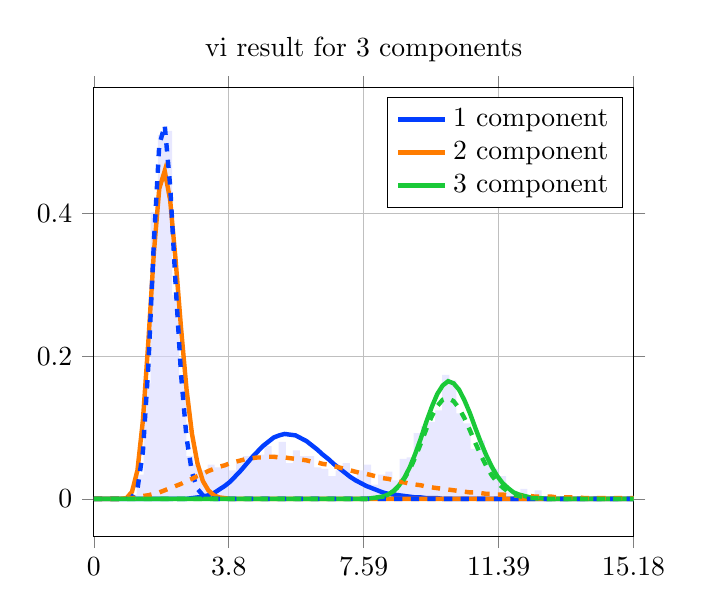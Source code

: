 \begin{tikzpicture}
\begin{axis}[title={vi result for 3 components}, yticklabel style={/pgf/number format/fixed,
            /pgf/number format/precision=3}, grid={major}, yminorgrids={true}, tick align={outside}, xtick={0.0,3.796,7.592,11.387,15.183}, xmin={0.0}, xmax={15.183}, scaled y ticks={false}]
    \addplot[ybar interval, fill={blue!15}, forget plot, opacity={0.6}, draw={none}, bar width={5.0e-6}]
        table[row sep={\\}]
        {
            \\
            1.0  0.006  \\
            1.2  0.034  \\
            1.4  0.162  \\
            1.6  0.402  \\
            1.8  0.51  \\
            2.0  0.516  \\
            2.2  0.286  \\
            2.4  0.17  \\
            2.6  0.06  \\
            2.8  0.048  \\
            3.0  0.04  \\
            3.2  0.048  \\
            3.4  0.044  \\
            3.6  0.048  \\
            3.8  0.04  \\
            4.0  0.054  \\
            4.2  0.06  \\
            4.4  0.062  \\
            4.6  0.062  \\
            4.8  0.074  \\
            5.0  0.062  \\
            5.2  0.08  \\
            5.4  0.05  \\
            5.6  0.068  \\
            5.8  0.06  \\
            6.0  0.06  \\
            6.2  0.044  \\
            6.4  0.042  \\
            6.6  0.032  \\
            6.8  0.04  \\
            7.0  0.05  \\
            7.2  0.03  \\
            7.4  0.04  \\
            7.6  0.048  \\
            7.8  0.02  \\
            8.0  0.034  \\
            8.2  0.038  \\
            8.4  0.026  \\
            8.6  0.056  \\
            8.8  0.058  \\
            9.0  0.092  \\
            9.2  0.102  \\
            9.4  0.108  \\
            9.6  0.124  \\
            9.8  0.174  \\
            10.0  0.166  \\
            10.2  0.12  \\
            10.4  0.106  \\
            10.6  0.07  \\
            10.8  0.082  \\
            11.0  0.05  \\
            11.2  0.042  \\
            11.4  0.032  \\
            11.6  0.01  \\
            11.8  0.008  \\
            12.0  0.014  \\
            12.2  0.006  \\
            12.4  0.012  \\
            12.6  0.0  \\
            12.8  0.004  \\
            13.0  0.0  \\
            13.2  0.0  \\
            13.4  0.0  \\
            13.6  0.002  \\
            13.8  0.002  \\
            14.0  0.004  \\
            14.2  0.0  \\
            14.4  0.002  \\
            14.6  0.0  \\
            14.8  0.0  \\
            15.0  0.004  \\
            15.2  0.0  \\
        }
        ;
    \addplot[style={{ultra thick}}, color={rgb,1:red,0.008;green,0.243;blue,1.0}]
        table[row sep={\\}]
        {
            \\
            0.0  0.0  \\
            0.153  3.424e-29  \\
            0.307  3.63e-22  \\
            0.46  3.512e-18  \\
            0.613  1.936e-15  \\
            0.767  2.219e-13  \\
            0.92  9.425e-12  \\
            1.074  2.017e-10  \\
            1.227  2.614e-9  \\
            1.38  2.309e-8  \\
            1.534  1.508e-7  \\
            1.687  7.71e-7  \\
            1.84  3.222e-6  \\
            1.994  1.136e-5  \\
            2.147  3.469e-5  \\
            2.3  9.351e-5  \\
            2.454  0.0  \\
            2.607  0.0  \\
            2.761  0.001  \\
            2.914  0.002  \\
            3.067  0.003  \\
            3.221  0.005  \\
            3.374  0.008  \\
            3.527  0.013  \\
            3.681  0.018  \\
            3.834  0.024  \\
            3.988  0.032  \\
            4.141  0.04  \\
            4.294  0.049  \\
            4.448  0.058  \\
            4.601  0.066  \\
            4.754  0.074  \\
            4.908  0.08  \\
            5.061  0.086  \\
            5.214  0.089  \\
            5.368  0.091  \\
            5.521  0.09  \\
            5.675  0.089  \\
            5.828  0.085  \\
            5.981  0.081  \\
            6.135  0.075  \\
            6.288  0.069  \\
            6.441  0.062  \\
            6.595  0.056  \\
            6.748  0.049  \\
            6.901  0.043  \\
            7.055  0.037  \\
            7.208  0.031  \\
            7.362  0.026  \\
            7.515  0.022  \\
            7.668  0.018  \\
            7.822  0.015  \\
            7.975  0.012  \\
            8.128  0.009  \\
            8.282  0.007  \\
            8.435  0.006  \\
            8.588  0.005  \\
            8.742  0.004  \\
            8.895  0.003  \\
            9.049  0.002  \\
            9.202  0.002  \\
            9.355  0.001  \\
            9.509  0.001  \\
            9.662  0.001  \\
            9.815  0.0  \\
            9.969  0.0  \\
            10.122  0.0  \\
            10.276  0.0  \\
            10.429  0.0  \\
            10.582  9.699e-5  \\
            10.736  6.926e-5  \\
            10.889  4.921e-5  \\
            11.042  3.479e-5  \\
            11.196  2.449e-5  \\
            11.349  1.716e-5  \\
            11.502  1.197e-5  \\
            11.656  8.31e-6  \\
            11.809  5.747e-6  \\
            11.963  3.958e-6  \\
            12.116  2.715e-6  \\
            12.269  1.855e-6  \\
            12.423  1.263e-6  \\
            12.576  8.564e-7  \\
            12.729  5.787e-7  \\
            12.883  3.897e-7  \\
            13.036  2.615e-7  \\
            13.189  1.749e-7  \\
            13.343  1.166e-7  \\
            13.496  7.745e-8  \\
            13.65  5.13e-8  \\
            13.803  3.387e-8  \\
            13.956  2.23e-8  \\
            14.11  1.464e-8  \\
            14.263  9.581e-9  \\
            14.416  6.254e-9  \\
            14.57  4.07e-9  \\
            14.723  2.642e-9  \\
            14.876  1.711e-9  \\
            15.03  1.105e-9  \\
            15.183  7.116e-10  \\
        }
        ;
    \addlegendentry {1 component}
    \addplot[style={{ultra thick}}, color={rgb,1:red,1.0;green,0.486;blue,0.0}]
        table[row sep={\\}]
        {
            \\
            0.0  0.0  \\
            0.153  4.37e-19  \\
            0.307  2.751e-12  \\
            0.46  1.147e-8  \\
            0.613  2.391e-6  \\
            0.767  9.645e-5  \\
            0.92  0.001  \\
            1.074  0.01  \\
            1.227  0.04  \\
            1.38  0.11  \\
            1.534  0.221  \\
            1.687  0.344  \\
            1.84  0.435  \\
            1.994  0.46  \\
            2.147  0.419  \\
            2.3  0.335  \\
            2.454  0.239  \\
            2.607  0.154  \\
            2.761  0.091  \\
            2.914  0.05  \\
            3.067  0.025  \\
            3.221  0.012  \\
            3.374  0.005  \\
            3.527  0.002  \\
            3.681  0.001  \\
            3.834  0.0  \\
            3.988  0.0  \\
            4.141  5.019e-5  \\
            4.294  1.748e-5  \\
            4.448  5.895e-6  \\
            4.601  1.928e-6  \\
            4.754  6.132e-7  \\
            4.908  1.899e-7  \\
            5.061  5.737e-8  \\
            5.214  1.693e-8  \\
            5.368  4.887e-9  \\
            5.521  1.382e-9  \\
            5.675  3.831e-10  \\
            5.828  1.043e-10  \\
            5.981  2.788e-11  \\
            6.135  7.33e-12  \\
            6.288  1.897e-12  \\
            6.441  4.836e-13  \\
            6.595  1.215e-13  \\
            6.748  3.011e-14  \\
            6.901  7.364e-15  \\
            7.055  1.779e-15  \\
            7.208  4.245e-16  \\
            7.362  1.001e-16  \\
            7.515  2.336e-17  \\
            7.668  5.394e-18  \\
            7.822  1.233e-18  \\
            7.975  2.789e-19  \\
            8.128  6.253e-20  \\
            8.282  1.389e-20  \\
            8.435  3.059e-21  \\
            8.588  6.681e-22  \\
            8.742  1.447e-22  \\
            8.895  3.11e-23  \\
            9.049  6.635e-24  \\
            9.202  1.405e-24  \\
            9.355  2.954e-25  \\
            9.509  6.169e-26  \\
            9.662  1.28e-26  \\
            9.815  2.638e-27  \\
            9.969  5.403e-28  \\
            10.122  1.1e-28  \\
            10.276  2.227e-29  \\
            10.429  4.483e-30  \\
            10.582  8.974e-31  \\
            10.736  1.787e-31  \\
            10.889  3.54e-32  \\
            11.042  6.976e-33  \\
            11.196  1.368e-33  \\
            11.349  2.671e-34  \\
            11.502  5.188e-35  \\
            11.656  1.003e-35  \\
            11.809  1.932e-36  \\
            11.963  3.705e-37  \\
            12.116  7.074e-38  \\
            12.269  1.345e-38  \\
            12.423  2.548e-39  \\
            12.576  4.806e-40  \\
            12.729  9.034e-41  \\
            12.883  1.692e-41  \\
            13.036  3.157e-42  \\
            13.189  5.869e-43  \\
            13.343  1.087e-43  \\
            13.496  2.008e-44  \\
            13.65  3.697e-45  \\
            13.803  6.782e-46  \\
            13.956  1.24e-46  \\
            14.11  2.262e-47  \\
            14.263  4.112e-48  \\
            14.416  7.453e-49  \\
            14.57  1.347e-49  \\
            14.723  2.428e-50  \\
            14.876  4.363e-51  \\
            15.03  7.821e-52  \\
            15.183  1.398e-52  \\
        }
        ;
    \addlegendentry {2 component}
    \addplot[style={{ultra thick}}, color={rgb,1:red,0.102;green,0.788;blue,0.22}]
        table[row sep={\\}]
        {
            \\
            0.0  0.0  \\
            0.153  1.43e-272  \\
            0.307  5.001e-215  \\
            0.46  6.599e-182  \\
            0.613  8.722e-159  \\
            0.767  3.825e-141  \\
            0.92  5.742e-127  \\
            1.074  3.499e-115  \\
            1.227  3.786e-105  \\
            1.38  1.886e-96  \\
            1.534  8.284e-89  \\
            1.687  5.101e-82  \\
            1.84  6.203e-76  \\
            1.994  1.932e-70  \\
            2.147  1.885e-65  \\
            2.3  6.77e-61  \\
            2.454  1.018e-56  \\
            2.607  7.12e-53  \\
            2.761  2.529e-49  \\
            2.914  4.91e-46  \\
            3.067  5.542e-43  \\
            3.221  3.835e-40  \\
            3.374  1.703e-37  \\
            3.527  5.045e-35  \\
            3.681  1.033e-32  \\
            3.834  1.505e-30  \\
            3.988  1.604e-28  \\
            4.141  1.28e-26  \\
            4.294  7.812e-25  \\
            4.448  3.714e-23  \\
            4.601  1.4e-21  \\
            4.754  4.243e-20  \\
            4.908  1.05e-18  \\
            5.061  2.145e-17  \\
            5.214  3.663e-16  \\
            5.368  5.281e-15  \\
            5.521  6.491e-14  \\
            5.675  6.86e-13  \\
            5.828  6.286e-12  \\
            5.981  5.03e-11  \\
            6.135  3.539e-10  \\
            6.288  2.204e-9  \\
            6.441  1.222e-8  \\
            6.595  6.062e-8  \\
            6.748  2.706e-7  \\
            6.901  1.092e-6  \\
            7.055  4.0e-6  \\
            7.208  1.336e-5  \\
            7.362  4.085e-5  \\
            7.515  0.0  \\
            7.668  0.0  \\
            7.822  0.001  \\
            7.975  0.002  \\
            8.128  0.003  \\
            8.282  0.006  \\
            8.435  0.011  \\
            8.588  0.019  \\
            8.742  0.03  \\
            8.895  0.045  \\
            9.049  0.064  \\
            9.202  0.085  \\
            9.355  0.108  \\
            9.509  0.129  \\
            9.662  0.147  \\
            9.815  0.159  \\
            9.969  0.165  \\
            10.122  0.162  \\
            10.276  0.153  \\
            10.429  0.138  \\
            10.582  0.12  \\
            10.736  0.099  \\
            10.889  0.079  \\
            11.042  0.061  \\
            11.196  0.045  \\
            11.349  0.032  \\
            11.502  0.022  \\
            11.656  0.015  \\
            11.809  0.009  \\
            11.963  0.006  \\
            12.116  0.004  \\
            12.269  0.002  \\
            12.423  0.001  \\
            12.576  0.001  \\
            12.729  0.0  \\
            12.883  0.0  \\
            13.036  8.924e-5  \\
            13.189  4.38e-5  \\
            13.343  2.094e-5  \\
            13.496  9.754e-6  \\
            13.65  4.43e-6  \\
            13.803  1.963e-6  \\
            13.956  8.493e-7  \\
            14.11  3.588e-7  \\
            14.263  1.481e-7  \\
            14.416  5.979e-8  \\
            14.57  2.361e-8  \\
            14.723  9.12e-9  \\
            14.876  3.449e-9  \\
            15.03  1.278e-9  \\
            15.183  4.638e-10  \\
        }
        ;
    \addlegendentry {3 component}
    \addplot[style={{ultra thick, dashed}}, color={rgb,1:red,0.008;green,0.243;blue,1.0}]
        table[row sep={\\}]
        {
            \\
            0.0  0.0  \\
            0.153  1.824e-28  \\
            0.307  4.668e-18  \\
            0.46  1.602e-12  \\
            0.613  5.56e-9  \\
            0.767  1.558e-6  \\
            0.92  8.88e-5  \\
            1.074  0.002  \\
            1.227  0.014  \\
            1.38  0.066  \\
            1.534  0.187  \\
            1.687  0.358  \\
            1.84  0.496  \\
            1.994  0.524  \\
            2.147  0.439  \\
            2.3  0.301  \\
            2.454  0.174  \\
            2.607  0.086  \\
            2.761  0.037  \\
            2.914  0.014  \\
            3.067  0.005  \\
            3.221  0.002  \\
            3.374  0.0  \\
            3.527  0.0  \\
            3.681  2.822e-5  \\
            3.834  6.455e-6  \\
            3.988  1.387e-6  \\
            4.141  2.813e-7  \\
            4.294  5.408e-8  \\
            4.448  9.892e-9  \\
            4.601  1.727e-9  \\
            4.754  2.888e-10  \\
            4.908  4.637e-11  \\
            5.061  7.167e-12  \\
            5.214  1.069e-12  \\
            5.368  1.541e-13  \\
            5.521  2.151e-14  \\
            5.675  2.915e-15  \\
            5.828  3.839e-16  \\
            5.981  4.921e-17  \\
            6.135  6.149e-18  \\
            6.288  7.497e-19  \\
            6.441  8.932e-20  \\
            6.595  1.041e-20  \\
            6.748  1.187e-21  \\
            6.901  1.328e-22  \\
            7.055  1.456e-23  \\
            7.208  1.568e-24  \\
            7.362  1.659e-25  \\
            7.515  1.726e-26  \\
            7.668  1.766e-27  \\
            7.822  1.78e-28  \\
            7.975  1.767e-29  \\
            8.128  1.728e-30  \\
            8.282  1.668e-31  \\
            8.435  1.588e-32  \\
            8.588  1.492e-33  \\
            8.742  1.385e-34  \\
            8.895  1.271e-35  \\
            9.049  1.152e-36  \\
            9.202  1.033e-37  \\
            9.355  9.158e-39  \\
            9.509  8.037e-40  \\
            9.662  6.982e-41  \\
            9.815  6.006e-42  \\
            9.969  5.118e-43  \\
            10.122  4.321e-44  \\
            10.276  3.615e-45  \\
            10.429  2.999e-46  \\
            10.582  2.467e-47  \\
            10.736  2.012e-48  \\
            10.889  1.629e-49  \\
            11.042  1.308e-50  \\
            11.196  1.043e-51  \\
            11.349  8.249e-53  \\
            11.502  6.481e-54  \\
            11.656  5.057e-55  \\
            11.809  3.919e-56  \\
            11.963  3.017e-57  \\
            12.116  2.308e-58  \\
            12.269  1.755e-59  \\
            12.423  1.326e-60  \\
            12.576  9.958e-62  \\
            12.729  7.436e-63  \\
            12.883  5.522e-64  \\
            13.036  4.078e-65  \\
            13.189  2.995e-66  \\
            13.343  2.188e-67  \\
            13.496  1.591e-68  \\
            13.65  1.15e-69  \\
            13.803  8.278e-71  \\
            13.956  5.929e-72  \\
            14.11  4.226e-73  \\
            14.263  2.999e-74  \\
            14.416  2.118e-75  \\
            14.57  1.49e-76  \\
            14.723  1.043e-77  \\
            14.876  7.273e-79  \\
            15.03  5.051e-80  \\
            15.183  3.493e-81  \\
        }
        ;
    \addplot[style={{ultra thick, dashed}}, color={rgb,1:red,1.0;green,0.486;blue,0.0}]
        table[row sep={\\}]
        {
            \\
            0.0  0.0  \\
            0.153  2.03e-7  \\
            0.307  5.572e-6  \\
            0.46  3.63e-5  \\
            0.613  0.0  \\
            0.767  0.0  \\
            0.92  0.001  \\
            1.074  0.001  \\
            1.227  0.002  \\
            1.38  0.004  \\
            1.534  0.005  \\
            1.687  0.007  \\
            1.84  0.009  \\
            1.994  0.012  \\
            2.147  0.015  \\
            2.3  0.018  \\
            2.454  0.021  \\
            2.607  0.025  \\
            2.761  0.028  \\
            2.914  0.032  \\
            3.067  0.035  \\
            3.221  0.039  \\
            3.374  0.042  \\
            3.527  0.045  \\
            3.681  0.047  \\
            3.834  0.05  \\
            3.988  0.052  \\
            4.141  0.054  \\
            4.294  0.056  \\
            4.448  0.057  \\
            4.601  0.058  \\
            4.754  0.058  \\
            4.908  0.059  \\
            5.061  0.059  \\
            5.214  0.058  \\
            5.368  0.058  \\
            5.521  0.057  \\
            5.675  0.056  \\
            5.828  0.055  \\
            5.981  0.054  \\
            6.135  0.052  \\
            6.288  0.051  \\
            6.441  0.049  \\
            6.595  0.048  \\
            6.748  0.046  \\
            6.901  0.044  \\
            7.055  0.042  \\
            7.208  0.04  \\
            7.362  0.038  \\
            7.515  0.036  \\
            7.668  0.035  \\
            7.822  0.033  \\
            7.975  0.031  \\
            8.128  0.029  \\
            8.282  0.028  \\
            8.435  0.026  \\
            8.588  0.024  \\
            8.742  0.023  \\
            8.895  0.021  \\
            9.049  0.02  \\
            9.202  0.019  \\
            9.355  0.017  \\
            9.509  0.016  \\
            9.662  0.015  \\
            9.815  0.014  \\
            9.969  0.013  \\
            10.122  0.012  \\
            10.276  0.011  \\
            10.429  0.01  \\
            10.582  0.009  \\
            10.736  0.009  \\
            10.889  0.008  \\
            11.042  0.007  \\
            11.196  0.007  \\
            11.349  0.006  \\
            11.502  0.006  \\
            11.656  0.005  \\
            11.809  0.005  \\
            11.963  0.004  \\
            12.116  0.004  \\
            12.269  0.004  \\
            12.423  0.003  \\
            12.576  0.003  \\
            12.729  0.003  \\
            12.883  0.003  \\
            13.036  0.002  \\
            13.189  0.002  \\
            13.343  0.002  \\
            13.496  0.002  \\
            13.65  0.002  \\
            13.803  0.001  \\
            13.956  0.001  \\
            14.11  0.001  \\
            14.263  0.001  \\
            14.416  0.001  \\
            14.57  0.001  \\
            14.723  0.001  \\
            14.876  0.001  \\
            15.03  0.001  \\
            15.183  0.001  \\
        }
        ;
    \addplot[style={{ultra thick, dashed}}, color={rgb,1:red,0.102;green,0.788;blue,0.22}]
        table[row sep={\\}]
        {
            \\
            0.0  0.0  \\
            0.153  4.328e-277  \\
            0.307  1.619e-218  \\
            0.46  8.303e-185  \\
            0.613  2.818e-161  \\
            0.767  2.529e-143  \\
            0.92  6.727e-129  \\
            1.074  6.578e-117  \\
            1.227  1.063e-106  \\
            1.38  7.475e-98  \\
            1.534  4.439e-90  \\
            1.687  3.567e-83  \\
            1.84  5.496e-77  \\
            1.994  2.117e-71  \\
            2.147  2.502e-66  \\
            2.3  1.069e-61  \\
            2.454  1.881e-57  \\
            2.607  1.52e-53  \\
            2.761  6.159e-50  \\
            2.914  1.349e-46  \\
            3.067  1.702e-43  \\
            3.221  1.305e-40  \\
            3.374  6.367e-38  \\
            3.527  2.058e-35  \\
            3.681  4.567e-33  \\
            3.834  7.17e-31  \\
            3.988  8.185e-29  \\
            4.141  6.96e-27  \\
            4.294  4.503e-25  \\
            4.448  2.26e-23  \\
            4.601  8.953e-22  \\
            4.754  2.843e-20  \\
            4.908  7.336e-19  \\
            5.061  1.559e-17  \\
            5.214  2.759e-16  \\
            5.368  4.11e-15  \\
            5.521  5.204e-14  \\
            5.675  5.652e-13  \\
            5.828  5.307e-12  \\
            5.981  4.342e-11  \\
            6.135  3.116e-10  \\
            6.288  1.975e-9  \\
            6.441  1.112e-8  \\
            6.595  5.592e-8  \\
            6.748  2.525e-7  \\
            6.901  1.029e-6  \\
            7.055  3.8e-6  \\
            7.208  1.277e-5  \\
            7.362  3.924e-5  \\
            7.515  0.0  \\
            7.668  0.0  \\
            7.822  0.001  \\
            7.975  0.002  \\
            8.128  0.003  \\
            8.282  0.006  \\
            8.435  0.011  \\
            8.588  0.018  \\
            8.742  0.029  \\
            8.895  0.042  \\
            9.049  0.059  \\
            9.202  0.078  \\
            9.355  0.098  \\
            9.509  0.116  \\
            9.662  0.13  \\
            9.815  0.139  \\
            9.969  0.141  \\
            10.122  0.137  \\
            10.276  0.127  \\
            10.429  0.113  \\
            10.582  0.096  \\
            10.736  0.078  \\
            10.889  0.061  \\
            11.042  0.046  \\
            11.196  0.033  \\
            11.349  0.023  \\
            11.502  0.016  \\
            11.656  0.01  \\
            11.809  0.006  \\
            11.963  0.004  \\
            12.116  0.002  \\
            12.269  0.001  \\
            12.423  0.001  \\
            12.576  0.0  \\
            12.729  0.0  \\
            12.883  0.0  \\
            13.036  4.928e-5  \\
            13.189  2.352e-5  \\
            13.343  1.092e-5  \\
            13.496  4.943e-6  \\
            13.65  2.18e-6  \\
            13.803  9.374e-7  \\
            13.956  3.934e-7  \\
            14.11  1.611e-7  \\
            14.263  6.448e-8  \\
            14.416  2.521e-8  \\
            14.57  9.64e-9  \\
            14.723  3.605e-9  \\
            14.876  1.32e-9  \\
            15.03  4.728e-10  \\
            15.183  1.66e-10  \\
        }
        ;
\end{axis}
\end{tikzpicture}
